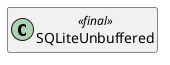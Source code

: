 @startuml
set namespaceSeparator \\
hide members
hide << alias >> circle

class SQLiteUnbuffered << final >>
@enduml
